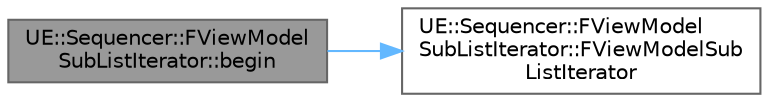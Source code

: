 digraph "UE::Sequencer::FViewModelSubListIterator::begin"
{
 // INTERACTIVE_SVG=YES
 // LATEX_PDF_SIZE
  bgcolor="transparent";
  edge [fontname=Helvetica,fontsize=10,labelfontname=Helvetica,labelfontsize=10];
  node [fontname=Helvetica,fontsize=10,shape=box,height=0.2,width=0.4];
  rankdir="LR";
  Node1 [id="Node000001",label="UE::Sequencer::FViewModel\lSubListIterator::begin",height=0.2,width=0.4,color="gray40", fillcolor="grey60", style="filled", fontcolor="black",tooltip=" "];
  Node1 -> Node2 [id="edge1_Node000001_Node000002",color="steelblue1",style="solid",tooltip=" "];
  Node2 [id="Node000002",label="UE::Sequencer::FViewModel\lSubListIterator::FViewModelSub\lListIterator",height=0.2,width=0.4,color="grey40", fillcolor="white", style="filled",URL="$d8/da7/structUE_1_1Sequencer_1_1FViewModelSubListIterator.html#acb5d348fa09b142f7b7d944733a256c7",tooltip=" "];
}
